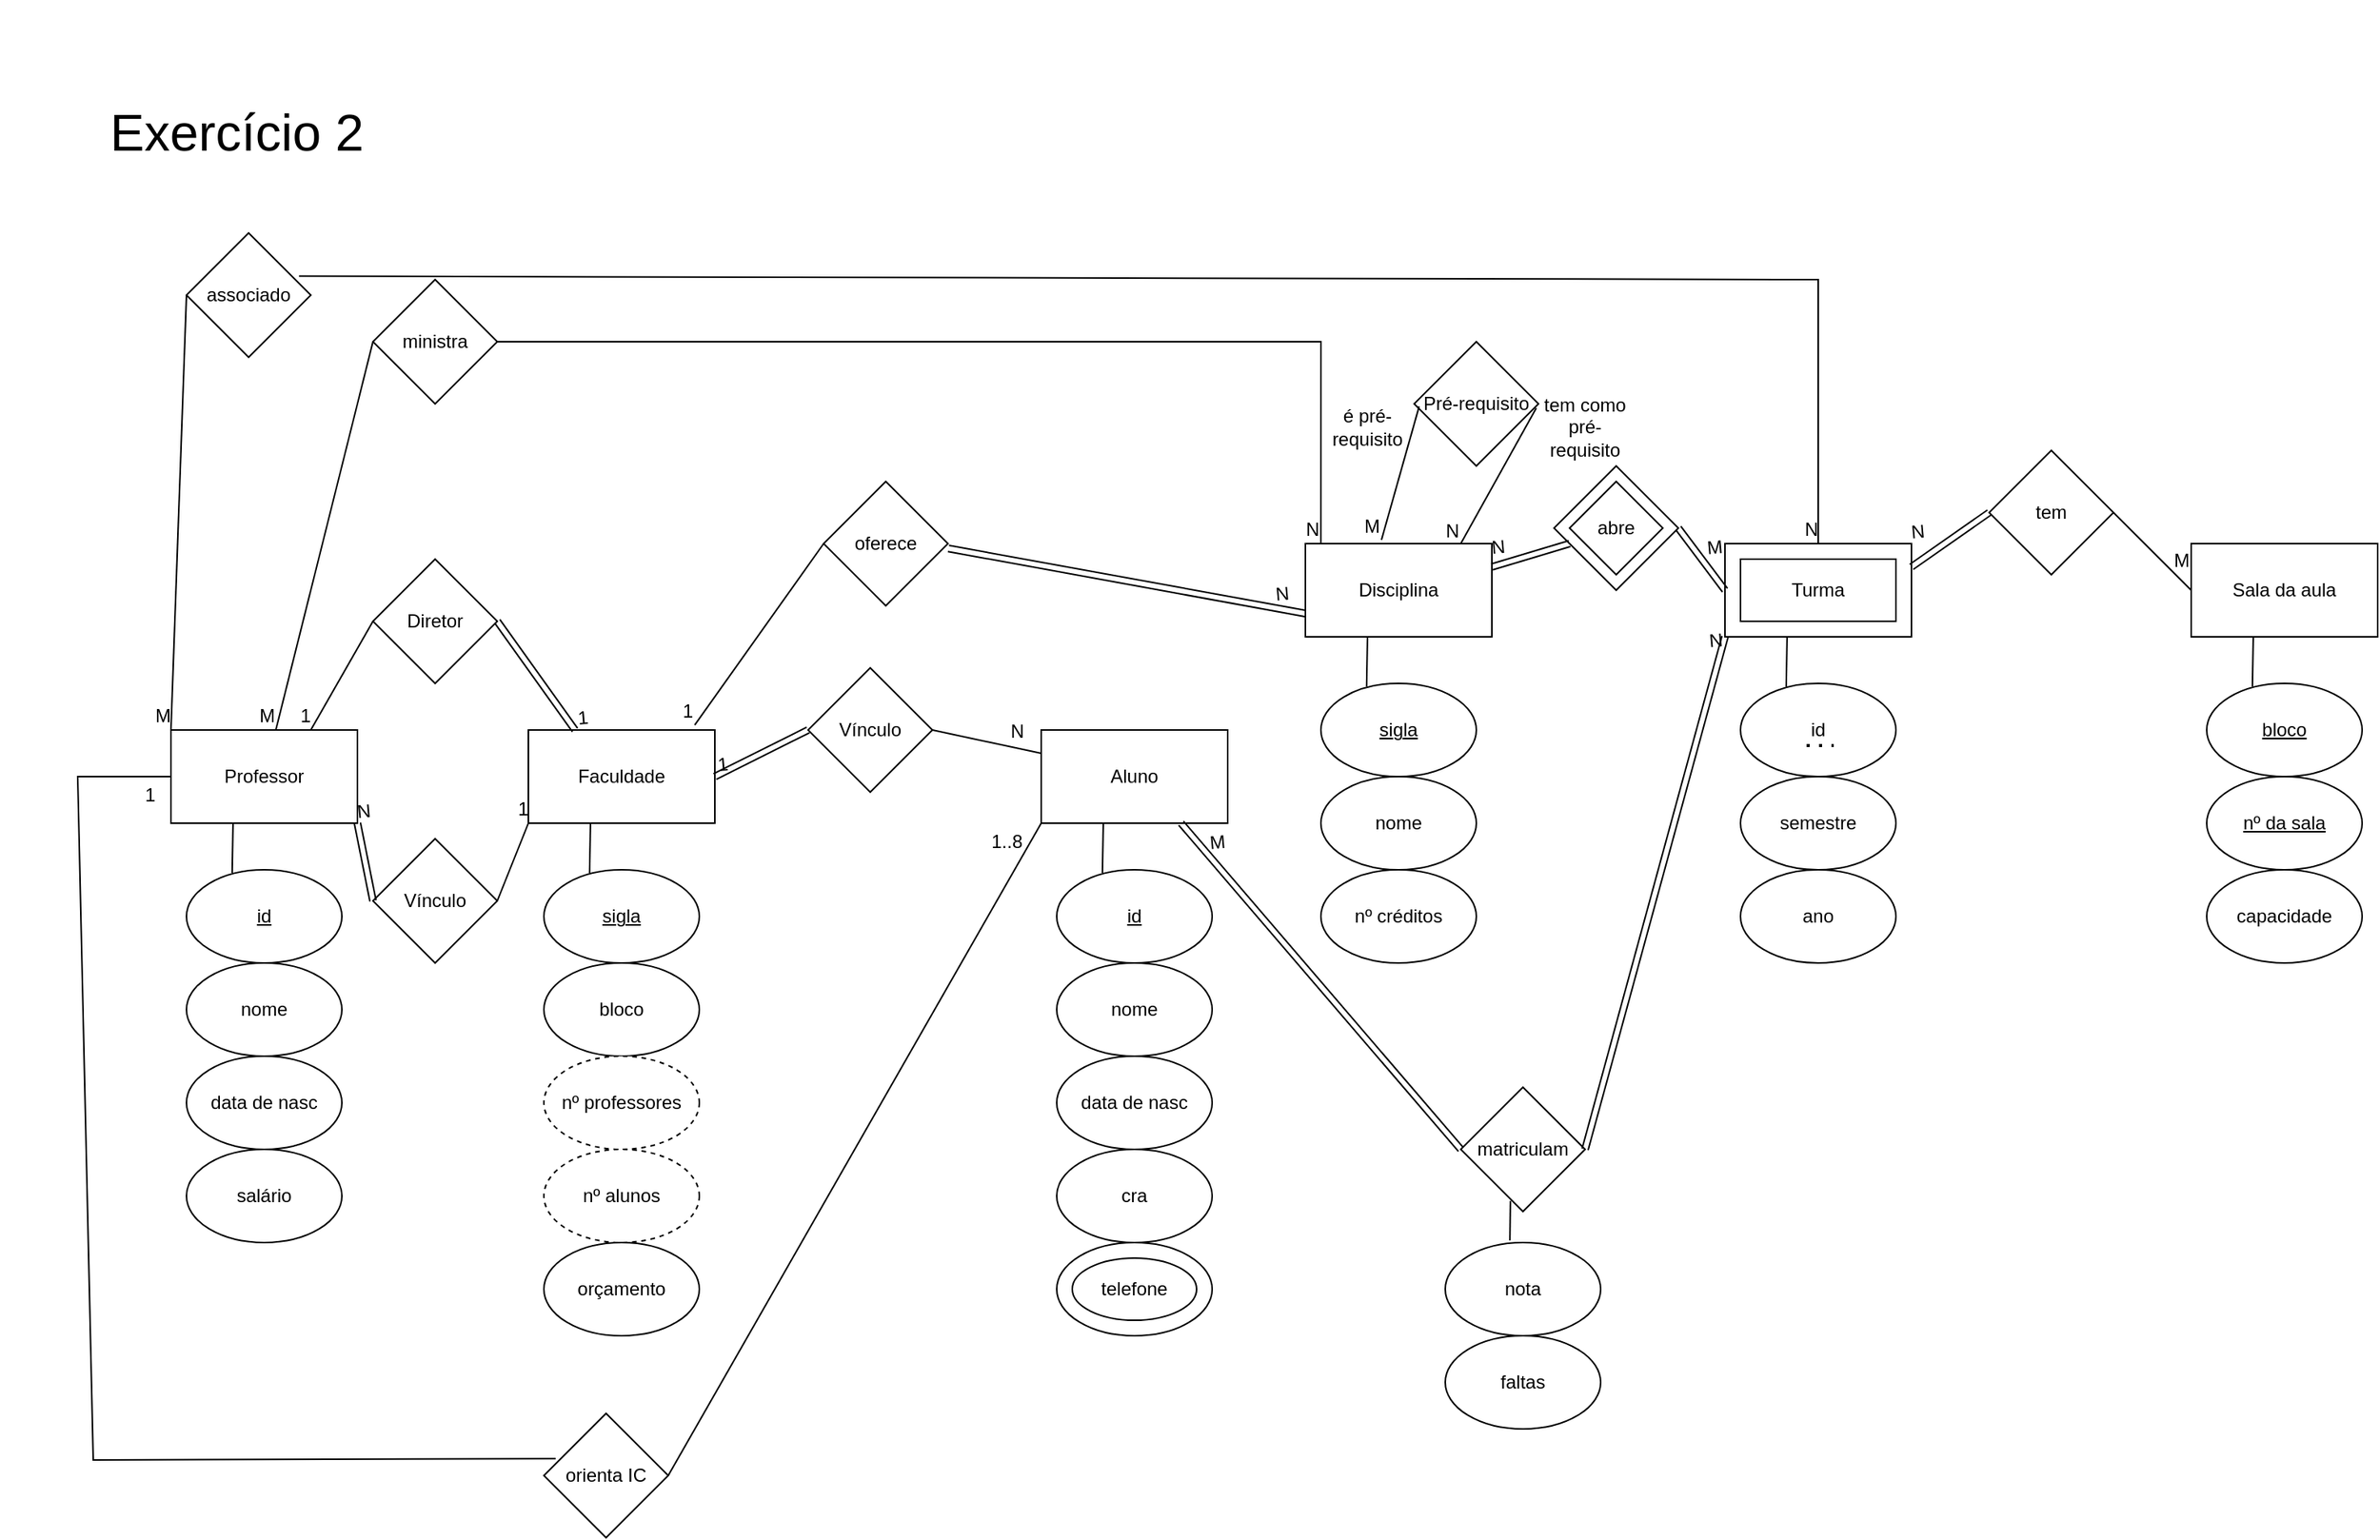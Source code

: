 <mxfile version="20.4.0" type="device"><diagram id="ij8GoMhC3rpBa0WL3bLl" name="Página-1"><mxGraphModel dx="2966" dy="1540" grid="1" gridSize="10" guides="1" tooltips="1" connect="1" arrows="1" fold="1" page="1" pageScale="1" pageWidth="1654" pageHeight="1136" math="0" shadow="0"><root><mxCell id="0"/><mxCell id="1" parent="0"/><mxCell id="d936aa0BTT4cnw_3vSof-1" value="Faculdade" style="rounded=0;whiteSpace=wrap;html=1;" parent="1" vertex="1"><mxGeometry x="370" y="500" width="120" height="60" as="geometry"/></mxCell><mxCell id="d936aa0BTT4cnw_3vSof-2" value="sigla" style="ellipse;whiteSpace=wrap;html=1;fontStyle=4" parent="1" vertex="1"><mxGeometry x="380" y="590" width="100" height="60" as="geometry"/></mxCell><mxCell id="d936aa0BTT4cnw_3vSof-3" value="bloco" style="ellipse;whiteSpace=wrap;html=1;" parent="1" vertex="1"><mxGeometry x="380" y="650" width="100" height="60" as="geometry"/></mxCell><mxCell id="d936aa0BTT4cnw_3vSof-4" value="nº professores" style="ellipse;whiteSpace=wrap;html=1;dashed=1;" parent="1" vertex="1"><mxGeometry x="380" y="710" width="100" height="60" as="geometry"/></mxCell><mxCell id="d936aa0BTT4cnw_3vSof-5" value="nº alunos" style="ellipse;whiteSpace=wrap;html=1;dashed=1;" parent="1" vertex="1"><mxGeometry x="380" y="770" width="100" height="60" as="geometry"/></mxCell><mxCell id="d936aa0BTT4cnw_3vSof-6" value="orçamento" style="ellipse;whiteSpace=wrap;html=1;" parent="1" vertex="1"><mxGeometry x="380" y="830" width="100" height="60" as="geometry"/></mxCell><mxCell id="d936aa0BTT4cnw_3vSof-7" value="" style="endArrow=none;html=1;rounded=0;exitX=0.294;exitY=0.033;exitDx=0;exitDy=0;exitPerimeter=0;entryX=0.333;entryY=1;entryDx=0;entryDy=0;entryPerimeter=0;" parent="1" source="d936aa0BTT4cnw_3vSof-2" target="d936aa0BTT4cnw_3vSof-1" edge="1"><mxGeometry width="50" height="50" relative="1" as="geometry"><mxPoint x="410" y="570" as="sourcePoint"/><mxPoint x="410" y="570" as="targetPoint"/></mxGeometry></mxCell><mxCell id="d936aa0BTT4cnw_3vSof-8" value="Disciplina" style="rounded=0;whiteSpace=wrap;html=1;" parent="1" vertex="1"><mxGeometry x="870" y="380" width="120" height="60" as="geometry"/></mxCell><mxCell id="d936aa0BTT4cnw_3vSof-9" value="sigla" style="ellipse;whiteSpace=wrap;html=1;fontStyle=4" parent="1" vertex="1"><mxGeometry x="880" y="470" width="100" height="60" as="geometry"/></mxCell><mxCell id="d936aa0BTT4cnw_3vSof-10" value="nome" style="ellipse;whiteSpace=wrap;html=1;" parent="1" vertex="1"><mxGeometry x="880" y="530" width="100" height="60" as="geometry"/></mxCell><mxCell id="d936aa0BTT4cnw_3vSof-13" value="nº créditos" style="ellipse;whiteSpace=wrap;html=1;" parent="1" vertex="1"><mxGeometry x="880" y="590" width="100" height="60" as="geometry"/></mxCell><mxCell id="d936aa0BTT4cnw_3vSof-14" value="" style="endArrow=none;html=1;rounded=0;exitX=0.294;exitY=0.033;exitDx=0;exitDy=0;exitPerimeter=0;entryX=0.333;entryY=1;entryDx=0;entryDy=0;entryPerimeter=0;" parent="1" source="d936aa0BTT4cnw_3vSof-9" target="d936aa0BTT4cnw_3vSof-8" edge="1"><mxGeometry width="50" height="50" relative="1" as="geometry"><mxPoint x="910" y="450" as="sourcePoint"/><mxPoint x="910" y="450" as="targetPoint"/></mxGeometry></mxCell><mxCell id="d936aa0BTT4cnw_3vSof-21" value="Aluno" style="rounded=0;whiteSpace=wrap;html=1;" parent="1" vertex="1"><mxGeometry x="700" y="500" width="120" height="60" as="geometry"/></mxCell><mxCell id="d936aa0BTT4cnw_3vSof-22" value="id" style="ellipse;whiteSpace=wrap;html=1;fontStyle=4" parent="1" vertex="1"><mxGeometry x="710" y="590" width="100" height="60" as="geometry"/></mxCell><mxCell id="d936aa0BTT4cnw_3vSof-23" value="nome" style="ellipse;whiteSpace=wrap;html=1;" parent="1" vertex="1"><mxGeometry x="710" y="650" width="100" height="60" as="geometry"/></mxCell><mxCell id="d936aa0BTT4cnw_3vSof-24" value="data de nasc" style="ellipse;whiteSpace=wrap;html=1;" parent="1" vertex="1"><mxGeometry x="710" y="710" width="100" height="60" as="geometry"/></mxCell><mxCell id="d936aa0BTT4cnw_3vSof-25" value="" style="endArrow=none;html=1;rounded=0;exitX=0.294;exitY=0.033;exitDx=0;exitDy=0;exitPerimeter=0;entryX=0.333;entryY=1;entryDx=0;entryDy=0;entryPerimeter=0;" parent="1" source="d936aa0BTT4cnw_3vSof-22" target="d936aa0BTT4cnw_3vSof-21" edge="1"><mxGeometry width="50" height="50" relative="1" as="geometry"><mxPoint x="740" y="570" as="sourcePoint"/><mxPoint x="740" y="570" as="targetPoint"/></mxGeometry></mxCell><mxCell id="d936aa0BTT4cnw_3vSof-26" value="cra" style="ellipse;whiteSpace=wrap;html=1;" parent="1" vertex="1"><mxGeometry x="710" y="770" width="100" height="60" as="geometry"/></mxCell><mxCell id="d936aa0BTT4cnw_3vSof-27" value="telefone" style="ellipse;whiteSpace=wrap;html=1;" parent="1" vertex="1"><mxGeometry x="710" y="830" width="100" height="60" as="geometry"/></mxCell><mxCell id="d936aa0BTT4cnw_3vSof-28" value="Sala da aula" style="rounded=0;whiteSpace=wrap;html=1;" parent="1" vertex="1"><mxGeometry x="1440" y="380" width="120" height="60" as="geometry"/></mxCell><mxCell id="d936aa0BTT4cnw_3vSof-29" value="bloco" style="ellipse;whiteSpace=wrap;html=1;fontStyle=4" parent="1" vertex="1"><mxGeometry x="1450" y="470" width="100" height="60" as="geometry"/></mxCell><mxCell id="d936aa0BTT4cnw_3vSof-30" value="nº da sala" style="ellipse;whiteSpace=wrap;html=1;fontStyle=4" parent="1" vertex="1"><mxGeometry x="1450" y="530" width="100" height="60" as="geometry"/></mxCell><mxCell id="d936aa0BTT4cnw_3vSof-31" value="capacidade" style="ellipse;whiteSpace=wrap;html=1;" parent="1" vertex="1"><mxGeometry x="1450" y="590" width="100" height="60" as="geometry"/></mxCell><mxCell id="d936aa0BTT4cnw_3vSof-32" value="" style="endArrow=none;html=1;rounded=0;exitX=0.294;exitY=0.033;exitDx=0;exitDy=0;exitPerimeter=0;entryX=0.333;entryY=1;entryDx=0;entryDy=0;entryPerimeter=0;" parent="1" source="d936aa0BTT4cnw_3vSof-29" target="d936aa0BTT4cnw_3vSof-28" edge="1"><mxGeometry width="50" height="50" relative="1" as="geometry"><mxPoint x="1480" y="450" as="sourcePoint"/><mxPoint x="1480" y="450" as="targetPoint"/></mxGeometry></mxCell><mxCell id="d936aa0BTT4cnw_3vSof-35" value="Turma" style="rounded=0;whiteSpace=wrap;html=1;" parent="1" vertex="1"><mxGeometry x="1140" y="380" width="120" height="60" as="geometry"/></mxCell><mxCell id="d936aa0BTT4cnw_3vSof-37" value="semestre" style="ellipse;whiteSpace=wrap;html=1;" parent="1" vertex="1"><mxGeometry x="1150" y="530" width="100" height="60" as="geometry"/></mxCell><mxCell id="d936aa0BTT4cnw_3vSof-38" value="ano" style="ellipse;whiteSpace=wrap;html=1;" parent="1" vertex="1"><mxGeometry x="1150" y="590" width="100" height="60" as="geometry"/></mxCell><mxCell id="d936aa0BTT4cnw_3vSof-39" value="" style="endArrow=none;html=1;rounded=0;exitX=0.294;exitY=0.033;exitDx=0;exitDy=0;exitPerimeter=0;entryX=0.333;entryY=1;entryDx=0;entryDy=0;entryPerimeter=0;" parent="1" target="d936aa0BTT4cnw_3vSof-35" edge="1"><mxGeometry width="50" height="50" relative="1" as="geometry"><mxPoint x="1179.4" y="471.98" as="sourcePoint"/><mxPoint x="1180" y="450" as="targetPoint"/></mxGeometry></mxCell><mxCell id="d936aa0BTT4cnw_3vSof-47" value="Professor" style="rounded=0;whiteSpace=wrap;html=1;" parent="1" vertex="1"><mxGeometry x="140" y="500" width="120" height="60" as="geometry"/></mxCell><mxCell id="d936aa0BTT4cnw_3vSof-48" value="id" style="ellipse;whiteSpace=wrap;html=1;fontStyle=4" parent="1" vertex="1"><mxGeometry x="150" y="590" width="100" height="60" as="geometry"/></mxCell><mxCell id="d936aa0BTT4cnw_3vSof-49" value="nome" style="ellipse;whiteSpace=wrap;html=1;" parent="1" vertex="1"><mxGeometry x="150" y="650" width="100" height="60" as="geometry"/></mxCell><mxCell id="d936aa0BTT4cnw_3vSof-50" value="data de nasc" style="ellipse;whiteSpace=wrap;html=1;" parent="1" vertex="1"><mxGeometry x="150" y="710" width="100" height="60" as="geometry"/></mxCell><mxCell id="d936aa0BTT4cnw_3vSof-51" value="" style="endArrow=none;html=1;rounded=0;exitX=0.294;exitY=0.033;exitDx=0;exitDy=0;exitPerimeter=0;entryX=0.333;entryY=1;entryDx=0;entryDy=0;entryPerimeter=0;" parent="1" source="d936aa0BTT4cnw_3vSof-48" target="d936aa0BTT4cnw_3vSof-47" edge="1"><mxGeometry width="50" height="50" relative="1" as="geometry"><mxPoint x="180" y="570" as="sourcePoint"/><mxPoint x="180" y="570" as="targetPoint"/></mxGeometry></mxCell><mxCell id="d936aa0BTT4cnw_3vSof-52" value="salário" style="ellipse;whiteSpace=wrap;html=1;" parent="1" vertex="1"><mxGeometry x="150" y="770" width="100" height="60" as="geometry"/></mxCell><mxCell id="d936aa0BTT4cnw_3vSof-53" value="Diretor" style="rhombus;whiteSpace=wrap;html=1;" parent="1" vertex="1"><mxGeometry x="270" y="390" width="80" height="80" as="geometry"/></mxCell><mxCell id="d936aa0BTT4cnw_3vSof-59" value="Pré-requisito" style="rhombus;whiteSpace=wrap;html=1;" parent="1" vertex="1"><mxGeometry x="940" y="250" width="80" height="80" as="geometry"/></mxCell><mxCell id="d936aa0BTT4cnw_3vSof-64" value="" style="endArrow=none;html=1;rounded=0;exitX=0.04;exitY=0.521;exitDx=0;exitDy=0;entryX=0.408;entryY=-0.04;entryDx=0;entryDy=0;entryPerimeter=0;exitPerimeter=0;" parent="1" source="d936aa0BTT4cnw_3vSof-59" target="d936aa0BTT4cnw_3vSof-8" edge="1"><mxGeometry relative="1" as="geometry"><mxPoint x="730" y="360" as="sourcePoint"/><mxPoint x="840" y="350" as="targetPoint"/></mxGeometry></mxCell><mxCell id="d936aa0BTT4cnw_3vSof-65" value="M" style="resizable=0;html=1;align=right;verticalAlign=bottom;" parent="d936aa0BTT4cnw_3vSof-64" connectable="0" vertex="1"><mxGeometry x="1" relative="1" as="geometry"/></mxCell><mxCell id="d936aa0BTT4cnw_3vSof-66" value="" style="endArrow=none;html=1;rounded=0;entryX=0.155;entryY=-0.04;entryDx=0;entryDy=0;entryPerimeter=0;exitX=0.982;exitY=0.534;exitDx=0;exitDy=0;exitPerimeter=0;" parent="1" source="d936aa0BTT4cnw_3vSof-59" edge="1"><mxGeometry relative="1" as="geometry"><mxPoint x="970" y="302" as="sourcePoint"/><mxPoint x="970.0" y="380" as="targetPoint"/></mxGeometry></mxCell><mxCell id="d936aa0BTT4cnw_3vSof-67" value="N" style="resizable=0;html=1;align=right;verticalAlign=bottom;" parent="d936aa0BTT4cnw_3vSof-66" connectable="0" vertex="1"><mxGeometry x="1" relative="1" as="geometry"/></mxCell><mxCell id="d936aa0BTT4cnw_3vSof-68" value="" style="endArrow=none;html=1;rounded=0;entryX=0.75;entryY=0;entryDx=0;entryDy=0;exitX=0;exitY=0.5;exitDx=0;exitDy=0;" parent="1" source="d936aa0BTT4cnw_3vSof-53" target="d936aa0BTT4cnw_3vSof-47" edge="1"><mxGeometry relative="1" as="geometry"><mxPoint x="140" y="390" as="sourcePoint"/><mxPoint x="250" y="410" as="targetPoint"/><Array as="points"/></mxGeometry></mxCell><mxCell id="d936aa0BTT4cnw_3vSof-69" value="1" style="resizable=0;html=1;align=right;verticalAlign=bottom;" parent="d936aa0BTT4cnw_3vSof-68" connectable="0" vertex="1"><mxGeometry x="1" relative="1" as="geometry"/></mxCell><mxCell id="d936aa0BTT4cnw_3vSof-72" value="" style="shape=link;html=1;rounded=0;entryX=0.25;entryY=0;entryDx=0;entryDy=0;exitX=1;exitY=0.5;exitDx=0;exitDy=0;" parent="1" source="d936aa0BTT4cnw_3vSof-53" target="d936aa0BTT4cnw_3vSof-1" edge="1"><mxGeometry relative="1" as="geometry"><mxPoint x="190" y="500" as="sourcePoint"/><mxPoint x="350" y="500" as="targetPoint"/></mxGeometry></mxCell><mxCell id="d936aa0BTT4cnw_3vSof-73" value="1" style="resizable=0;html=1;align=right;verticalAlign=bottom;rotation=-5;" parent="d936aa0BTT4cnw_3vSof-72" connectable="0" vertex="1"><mxGeometry x="1" relative="1" as="geometry"><mxPoint x="10" as="offset"/></mxGeometry></mxCell><mxCell id="d936aa0BTT4cnw_3vSof-74" value="oferece" style="rhombus;whiteSpace=wrap;html=1;" parent="1" vertex="1"><mxGeometry x="560" y="340" width="80" height="80" as="geometry"/></mxCell><mxCell id="d936aa0BTT4cnw_3vSof-75" value="" style="endArrow=none;html=1;rounded=0;entryX=0.892;entryY=-0.053;entryDx=0;entryDy=0;exitX=0;exitY=0.5;exitDx=0;exitDy=0;entryPerimeter=0;" parent="1" source="d936aa0BTT4cnw_3vSof-74" target="d936aa0BTT4cnw_3vSof-1" edge="1"><mxGeometry relative="1" as="geometry"><mxPoint x="280" y="440" as="sourcePoint"/><mxPoint x="240" y="510" as="targetPoint"/><Array as="points"/></mxGeometry></mxCell><mxCell id="d936aa0BTT4cnw_3vSof-76" value="1" style="resizable=0;html=1;align=right;verticalAlign=bottom;" parent="d936aa0BTT4cnw_3vSof-75" connectable="0" vertex="1"><mxGeometry x="1" relative="1" as="geometry"/></mxCell><mxCell id="d936aa0BTT4cnw_3vSof-77" value="" style="shape=link;html=1;rounded=0;entryX=0;entryY=0.75;entryDx=0;entryDy=0;exitX=1.004;exitY=0.539;exitDx=0;exitDy=0;exitPerimeter=0;" parent="1" source="d936aa0BTT4cnw_3vSof-74" target="d936aa0BTT4cnw_3vSof-8" edge="1"><mxGeometry relative="1" as="geometry"><mxPoint x="700" y="410" as="sourcePoint"/><mxPoint x="550" y="510" as="targetPoint"/></mxGeometry></mxCell><mxCell id="d936aa0BTT4cnw_3vSof-78" value="N" style="resizable=0;html=1;align=right;verticalAlign=bottom;rotation=-5;" parent="d936aa0BTT4cnw_3vSof-77" connectable="0" vertex="1"><mxGeometry x="1" relative="1" as="geometry"><mxPoint x="-9" y="-5" as="offset"/></mxGeometry></mxCell><mxCell id="d936aa0BTT4cnw_3vSof-79" value="Vínculo" style="rhombus;whiteSpace=wrap;html=1;" parent="1" vertex="1"><mxGeometry x="270" y="570" width="80" height="80" as="geometry"/></mxCell><mxCell id="d936aa0BTT4cnw_3vSof-80" value="" style="endArrow=none;html=1;rounded=0;entryX=0;entryY=1;entryDx=0;entryDy=0;exitX=1;exitY=0.5;exitDx=0;exitDy=0;" parent="1" source="d936aa0BTT4cnw_3vSof-79" target="d936aa0BTT4cnw_3vSof-1" edge="1"><mxGeometry relative="1" as="geometry"><mxPoint x="360" y="670" as="sourcePoint"/><mxPoint x="240" y="510" as="targetPoint"/><Array as="points"/></mxGeometry></mxCell><mxCell id="d936aa0BTT4cnw_3vSof-81" value="1" style="resizable=0;html=1;align=right;verticalAlign=bottom;direction=south;" parent="d936aa0BTT4cnw_3vSof-80" connectable="0" vertex="1"><mxGeometry x="1" relative="1" as="geometry"/></mxCell><mxCell id="d936aa0BTT4cnw_3vSof-82" value="" style="shape=link;html=1;rounded=0;entryX=1;entryY=1;entryDx=0;entryDy=0;exitX=0;exitY=0.5;exitDx=0;exitDy=0;" parent="1" source="d936aa0BTT4cnw_3vSof-79" target="d936aa0BTT4cnw_3vSof-47" edge="1"><mxGeometry relative="1" as="geometry"><mxPoint x="310" y="520" as="sourcePoint"/><mxPoint x="260" y="590" as="targetPoint"/></mxGeometry></mxCell><mxCell id="d936aa0BTT4cnw_3vSof-83" value="N" style="resizable=0;html=1;align=right;verticalAlign=bottom;rotation=-5;" parent="d936aa0BTT4cnw_3vSof-82" connectable="0" vertex="1"><mxGeometry x="1" relative="1" as="geometry"><mxPoint x="10" as="offset"/></mxGeometry></mxCell><mxCell id="d936aa0BTT4cnw_3vSof-84" value="Vínculo" style="rhombus;whiteSpace=wrap;html=1;" parent="1" vertex="1"><mxGeometry x="550" y="460" width="80" height="80" as="geometry"/></mxCell><mxCell id="35INhE-Dofi33P8FdvTq-1" value="" style="endArrow=none;html=1;rounded=0;exitX=1;exitY=0.5;exitDx=0;exitDy=0;entryX=0;entryY=0.25;entryDx=0;entryDy=0;" edge="1" parent="1" source="d936aa0BTT4cnw_3vSof-84" target="d936aa0BTT4cnw_3vSof-21"><mxGeometry relative="1" as="geometry"><mxPoint x="560" y="510" as="sourcePoint"/><mxPoint x="499.76" y="548.58" as="targetPoint"/><Array as="points"/></mxGeometry></mxCell><mxCell id="35INhE-Dofi33P8FdvTq-2" value="N" style="resizable=0;html=1;align=right;verticalAlign=bottom;direction=south;" connectable="0" vertex="1" parent="35INhE-Dofi33P8FdvTq-1"><mxGeometry x="1" relative="1" as="geometry"><mxPoint x="-10" y="-5" as="offset"/></mxGeometry></mxCell><mxCell id="35INhE-Dofi33P8FdvTq-3" value="" style="shape=link;html=1;rounded=0;entryX=1;entryY=0.5;entryDx=0;entryDy=0;exitX=0;exitY=0.5;exitDx=0;exitDy=0;" edge="1" parent="1" source="d936aa0BTT4cnw_3vSof-84" target="d936aa0BTT4cnw_3vSof-1"><mxGeometry relative="1" as="geometry"><mxPoint x="360" y="440" as="sourcePoint"/><mxPoint x="410" y="510" as="targetPoint"/></mxGeometry></mxCell><mxCell id="35INhE-Dofi33P8FdvTq-4" value="1" style="resizable=0;html=1;align=right;verticalAlign=bottom;rotation=-5;" connectable="0" vertex="1" parent="35INhE-Dofi33P8FdvTq-3"><mxGeometry x="1" relative="1" as="geometry"><mxPoint x="10" as="offset"/></mxGeometry></mxCell><mxCell id="35INhE-Dofi33P8FdvTq-5" value="abre" style="rhombus;whiteSpace=wrap;html=1;" vertex="1" parent="1"><mxGeometry x="1030" y="330" width="80" height="80" as="geometry"/></mxCell><mxCell id="35INhE-Dofi33P8FdvTq-8" value="" style="shape=link;html=1;rounded=0;entryX=0.125;entryY=0.625;entryDx=0;entryDy=0;exitX=1;exitY=0.25;exitDx=0;exitDy=0;entryPerimeter=0;" edge="1" parent="1" source="d936aa0BTT4cnw_3vSof-8" target="35INhE-Dofi33P8FdvTq-5"><mxGeometry relative="1" as="geometry"><mxPoint x="650.32" y="393.12" as="sourcePoint"/><mxPoint x="880" y="390" as="targetPoint"/></mxGeometry></mxCell><mxCell id="35INhE-Dofi33P8FdvTq-9" value="N" style="resizable=0;html=1;align=right;verticalAlign=bottom;rotation=-5;" connectable="0" vertex="1" parent="35INhE-Dofi33P8FdvTq-8"><mxGeometry x="1" relative="1" as="geometry"><mxPoint x="-40" y="10" as="offset"/></mxGeometry></mxCell><mxCell id="35INhE-Dofi33P8FdvTq-10" value="" style="shape=link;html=1;rounded=0;entryX=1;entryY=0.5;entryDx=0;entryDy=0;exitX=0;exitY=0.5;exitDx=0;exitDy=0;" edge="1" parent="1" source="d936aa0BTT4cnw_3vSof-35" target="35INhE-Dofi33P8FdvTq-5"><mxGeometry relative="1" as="geometry"><mxPoint x="1000" y="405" as="sourcePoint"/><mxPoint x="1050" y="390" as="targetPoint"/></mxGeometry></mxCell><mxCell id="35INhE-Dofi33P8FdvTq-11" value="M" style="resizable=0;html=1;align=right;verticalAlign=bottom;rotation=-5;" connectable="0" vertex="1" parent="35INhE-Dofi33P8FdvTq-10"><mxGeometry x="1" relative="1" as="geometry"><mxPoint x="30" y="20" as="offset"/></mxGeometry></mxCell><mxCell id="35INhE-Dofi33P8FdvTq-12" value="tem" style="rhombus;whiteSpace=wrap;html=1;" vertex="1" parent="1"><mxGeometry x="1310" y="320" width="80" height="80" as="geometry"/></mxCell><mxCell id="35INhE-Dofi33P8FdvTq-13" value="" style="shape=link;html=1;rounded=0;entryX=0;entryY=0.5;entryDx=0;entryDy=0;exitX=1;exitY=0.25;exitDx=0;exitDy=0;" edge="1" parent="1" source="d936aa0BTT4cnw_3vSof-35" target="35INhE-Dofi33P8FdvTq-12"><mxGeometry relative="1" as="geometry"><mxPoint x="1150" y="420" as="sourcePoint"/><mxPoint x="1120" y="380" as="targetPoint"/></mxGeometry></mxCell><mxCell id="35INhE-Dofi33P8FdvTq-14" value="N" style="resizable=0;html=1;align=right;verticalAlign=bottom;rotation=-5;" connectable="0" vertex="1" parent="35INhE-Dofi33P8FdvTq-13"><mxGeometry x="1" relative="1" as="geometry"><mxPoint x="-40" y="20" as="offset"/></mxGeometry></mxCell><mxCell id="35INhE-Dofi33P8FdvTq-15" value="" style="endArrow=none;html=1;rounded=0;entryX=0;entryY=0.5;entryDx=0;entryDy=0;exitX=1;exitY=0.5;exitDx=0;exitDy=0;" edge="1" parent="1" source="35INhE-Dofi33P8FdvTq-12" target="d936aa0BTT4cnw_3vSof-28"><mxGeometry relative="1" as="geometry"><mxPoint x="1418.56" y="386.36" as="sourcePoint"/><mxPoint x="1370" y="473.64" as="targetPoint"/></mxGeometry></mxCell><mxCell id="35INhE-Dofi33P8FdvTq-16" value="M" style="resizable=0;html=1;align=right;verticalAlign=bottom;" connectable="0" vertex="1" parent="35INhE-Dofi33P8FdvTq-15"><mxGeometry x="1" relative="1" as="geometry"><mxPoint y="-10" as="offset"/></mxGeometry></mxCell><mxCell id="35INhE-Dofi33P8FdvTq-17" value="ministra" style="rhombus;whiteSpace=wrap;html=1;" vertex="1" parent="1"><mxGeometry x="270" y="210" width="80" height="80" as="geometry"/></mxCell><mxCell id="35INhE-Dofi33P8FdvTq-18" value="" style="endArrow=none;html=1;rounded=0;exitX=0;exitY=0.5;exitDx=0;exitDy=0;" edge="1" parent="1" source="35INhE-Dofi33P8FdvTq-17" target="d936aa0BTT4cnw_3vSof-47"><mxGeometry relative="1" as="geometry"><mxPoint x="210.0" y="430" as="sourcePoint"/><mxPoint x="170.0" y="500" as="targetPoint"/><Array as="points"/></mxGeometry></mxCell><mxCell id="35INhE-Dofi33P8FdvTq-19" value="M" style="resizable=0;html=1;align=right;verticalAlign=bottom;" connectable="0" vertex="1" parent="35INhE-Dofi33P8FdvTq-18"><mxGeometry x="1" relative="1" as="geometry"/></mxCell><mxCell id="35INhE-Dofi33P8FdvTq-20" value="" style="endArrow=none;html=1;rounded=0;exitX=1;exitY=0.5;exitDx=0;exitDy=0;entryX=0.083;entryY=0;entryDx=0;entryDy=0;entryPerimeter=0;" edge="1" parent="1" source="35INhE-Dofi33P8FdvTq-17" target="d936aa0BTT4cnw_3vSof-8"><mxGeometry relative="1" as="geometry"><mxPoint x="280" y="260" as="sourcePoint"/><mxPoint x="880" y="250" as="targetPoint"/><Array as="points"><mxPoint x="880" y="250"/></Array></mxGeometry></mxCell><mxCell id="35INhE-Dofi33P8FdvTq-21" value="N" style="resizable=0;html=1;align=right;verticalAlign=bottom;" connectable="0" vertex="1" parent="35INhE-Dofi33P8FdvTq-20"><mxGeometry x="1" relative="1" as="geometry"/></mxCell><mxCell id="35INhE-Dofi33P8FdvTq-22" value="id" style="ellipse;whiteSpace=wrap;html=1;" vertex="1" parent="1"><mxGeometry x="1150" y="470" width="100" height="60" as="geometry"/></mxCell><mxCell id="35INhE-Dofi33P8FdvTq-23" value="" style="endArrow=none;dashed=1;html=1;dashPattern=1 3;strokeWidth=2;rounded=0;" edge="1" parent="1"><mxGeometry width="50" height="50" relative="1" as="geometry"><mxPoint x="1192.5" y="510" as="sourcePoint"/><mxPoint x="1210" y="510" as="targetPoint"/></mxGeometry></mxCell><mxCell id="35INhE-Dofi33P8FdvTq-29" value="" style="rounded=0;whiteSpace=wrap;html=1;fillColor=none;" vertex="1" parent="1"><mxGeometry x="1150" y="390" width="100" height="40" as="geometry"/></mxCell><mxCell id="35INhE-Dofi33P8FdvTq-30" value="" style="rhombus;whiteSpace=wrap;html=1;fillColor=none;" vertex="1" parent="1"><mxGeometry x="1040" y="340" width="60" height="60" as="geometry"/></mxCell><mxCell id="35INhE-Dofi33P8FdvTq-31" value="associado" style="rhombus;whiteSpace=wrap;html=1;" vertex="1" parent="1"><mxGeometry x="150" y="180" width="80" height="80" as="geometry"/></mxCell><mxCell id="35INhE-Dofi33P8FdvTq-32" value="" style="endArrow=none;html=1;rounded=0;exitX=0;exitY=0.5;exitDx=0;exitDy=0;entryX=0;entryY=0;entryDx=0;entryDy=0;" edge="1" parent="1" source="35INhE-Dofi33P8FdvTq-31" target="d936aa0BTT4cnw_3vSof-47"><mxGeometry relative="1" as="geometry"><mxPoint x="280" y="260.0" as="sourcePoint"/><mxPoint x="217.5" y="510" as="targetPoint"/><Array as="points"/></mxGeometry></mxCell><mxCell id="35INhE-Dofi33P8FdvTq-33" value="M" style="resizable=0;html=1;align=right;verticalAlign=bottom;" connectable="0" vertex="1" parent="35INhE-Dofi33P8FdvTq-32"><mxGeometry x="1" relative="1" as="geometry"/></mxCell><mxCell id="35INhE-Dofi33P8FdvTq-34" value="" style="endArrow=none;html=1;rounded=0;exitX=0.905;exitY=0.347;exitDx=0;exitDy=0;entryX=0.5;entryY=0;entryDx=0;entryDy=0;exitPerimeter=0;" edge="1" parent="1" source="35INhE-Dofi33P8FdvTq-31" target="d936aa0BTT4cnw_3vSof-35"><mxGeometry relative="1" as="geometry"><mxPoint x="220" y="210.0" as="sourcePoint"/><mxPoint x="749.96" y="340" as="targetPoint"/><Array as="points"><mxPoint x="1200" y="210"/></Array></mxGeometry></mxCell><mxCell id="35INhE-Dofi33P8FdvTq-35" value="N" style="resizable=0;html=1;align=right;verticalAlign=bottom;" connectable="0" vertex="1" parent="35INhE-Dofi33P8FdvTq-34"><mxGeometry x="1" relative="1" as="geometry"/></mxCell><mxCell id="35INhE-Dofi33P8FdvTq-36" value="matriculam" style="rhombus;whiteSpace=wrap;html=1;" vertex="1" parent="1"><mxGeometry x="970" y="730" width="80" height="80" as="geometry"/></mxCell><mxCell id="35INhE-Dofi33P8FdvTq-37" value="" style="shape=link;html=1;rounded=0;entryX=0;entryY=0.5;entryDx=0;entryDy=0;exitX=0.75;exitY=1;exitDx=0;exitDy=0;" edge="1" parent="1" source="d936aa0BTT4cnw_3vSof-21" target="35INhE-Dofi33P8FdvTq-36"><mxGeometry relative="1" as="geometry"><mxPoint x="1000.0" y="405" as="sourcePoint"/><mxPoint x="1050.0" y="390" as="targetPoint"/></mxGeometry></mxCell><mxCell id="35INhE-Dofi33P8FdvTq-38" value="M" style="resizable=0;html=1;align=right;verticalAlign=bottom;rotation=-5;" connectable="0" vertex="1" parent="35INhE-Dofi33P8FdvTq-37"><mxGeometry x="1" relative="1" as="geometry"><mxPoint x="-150" y="-190" as="offset"/></mxGeometry></mxCell><mxCell id="35INhE-Dofi33P8FdvTq-39" value="" style="shape=link;html=1;rounded=0;entryX=1;entryY=0.5;entryDx=0;entryDy=0;exitX=0;exitY=1;exitDx=0;exitDy=0;" edge="1" parent="1" source="d936aa0BTT4cnw_3vSof-35" target="35INhE-Dofi33P8FdvTq-36"><mxGeometry relative="1" as="geometry"><mxPoint x="800.0" y="570" as="sourcePoint"/><mxPoint x="980.0" y="780" as="targetPoint"/></mxGeometry></mxCell><mxCell id="35INhE-Dofi33P8FdvTq-40" value="N" style="resizable=0;html=1;align=right;verticalAlign=bottom;rotation=-5;" connectable="0" vertex="1" parent="35INhE-Dofi33P8FdvTq-39"><mxGeometry x="1" relative="1" as="geometry"><mxPoint x="90" y="-320" as="offset"/></mxGeometry></mxCell><mxCell id="35INhE-Dofi33P8FdvTq-41" value="nota" style="ellipse;whiteSpace=wrap;html=1;" vertex="1" parent="1"><mxGeometry x="960" y="830" width="100" height="60" as="geometry"/></mxCell><mxCell id="35INhE-Dofi33P8FdvTq-42" value="faltas" style="ellipse;whiteSpace=wrap;html=1;" vertex="1" parent="1"><mxGeometry x="960" y="890" width="100" height="60" as="geometry"/></mxCell><mxCell id="35INhE-Dofi33P8FdvTq-43" value="" style="endArrow=none;html=1;rounded=0;exitX=0.416;exitY=-0.022;exitDx=0;exitDy=0;exitPerimeter=0;entryX=0.399;entryY=0.916;entryDx=0;entryDy=0;entryPerimeter=0;" edge="1" parent="1" source="35INhE-Dofi33P8FdvTq-41" target="35INhE-Dofi33P8FdvTq-36"><mxGeometry width="50" height="50" relative="1" as="geometry"><mxPoint x="1000.0" y="830" as="sourcePoint"/><mxPoint x="1000.56" y="798.02" as="targetPoint"/></mxGeometry></mxCell><mxCell id="35INhE-Dofi33P8FdvTq-44" value="orienta IC" style="rhombus;whiteSpace=wrap;html=1;" vertex="1" parent="1"><mxGeometry x="380" y="940" width="80" height="80" as="geometry"/></mxCell><mxCell id="35INhE-Dofi33P8FdvTq-45" value="" style="endArrow=none;html=1;rounded=0;entryX=0.095;entryY=0.364;entryDx=0;entryDy=0;entryPerimeter=0;exitX=0;exitY=0.5;exitDx=0;exitDy=0;" edge="1" parent="1" source="d936aa0BTT4cnw_3vSof-47" target="35INhE-Dofi33P8FdvTq-44"><mxGeometry relative="1" as="geometry"><mxPoint x="90" y="530" as="sourcePoint"/><mxPoint x="380" y="570" as="targetPoint"/><Array as="points"><mxPoint x="80" y="530"/><mxPoint x="90" y="970"/></Array></mxGeometry></mxCell><mxCell id="35INhE-Dofi33P8FdvTq-46" value="1" style="resizable=0;html=1;align=right;verticalAlign=bottom;direction=south;" connectable="0" vertex="1" parent="35INhE-Dofi33P8FdvTq-45"><mxGeometry x="1" relative="1" as="geometry"><mxPoint x="-257" y="-419" as="offset"/></mxGeometry></mxCell><mxCell id="35INhE-Dofi33P8FdvTq-49" value="" style="endArrow=none;html=1;rounded=0;exitX=1;exitY=0.5;exitDx=0;exitDy=0;entryX=0;entryY=1;entryDx=0;entryDy=0;" edge="1" parent="1" source="35INhE-Dofi33P8FdvTq-44" target="d936aa0BTT4cnw_3vSof-21"><mxGeometry relative="1" as="geometry"><mxPoint x="640" y="510" as="sourcePoint"/><mxPoint x="710" y="525" as="targetPoint"/><Array as="points"/></mxGeometry></mxCell><mxCell id="35INhE-Dofi33P8FdvTq-50" value="1..8" style="resizable=0;html=1;align=right;verticalAlign=bottom;direction=south;" connectable="0" vertex="1" parent="35INhE-Dofi33P8FdvTq-49"><mxGeometry x="1" relative="1" as="geometry"><mxPoint x="-11" y="20" as="offset"/></mxGeometry></mxCell><mxCell id="35INhE-Dofi33P8FdvTq-52" value="&lt;br&gt;Exercício 2" style="text;html=1;strokeColor=none;fillColor=none;align=center;verticalAlign=middle;whiteSpace=wrap;rounded=0;fontSize=33;" vertex="1" parent="1"><mxGeometry x="30" y="30" width="305" height="130" as="geometry"/></mxCell><mxCell id="35INhE-Dofi33P8FdvTq-53" value="" style="ellipse;whiteSpace=wrap;html=1;fillColor=none;" vertex="1" parent="1"><mxGeometry x="720" y="840" width="80" height="40" as="geometry"/></mxCell><mxCell id="35INhE-Dofi33P8FdvTq-57" value="é pré-requisito" style="text;html=1;strokeColor=none;fillColor=none;align=center;verticalAlign=middle;whiteSpace=wrap;rounded=0;fontSize=12;" vertex="1" parent="1"><mxGeometry x="880" y="290" width="60" height="30" as="geometry"/></mxCell><mxCell id="35INhE-Dofi33P8FdvTq-58" value="tem como pré-requisito" style="text;html=1;strokeColor=none;fillColor=none;align=center;verticalAlign=middle;whiteSpace=wrap;rounded=0;fontSize=12;" vertex="1" parent="1"><mxGeometry x="1020" y="290" width="60" height="30" as="geometry"/></mxCell></root></mxGraphModel></diagram></mxfile>